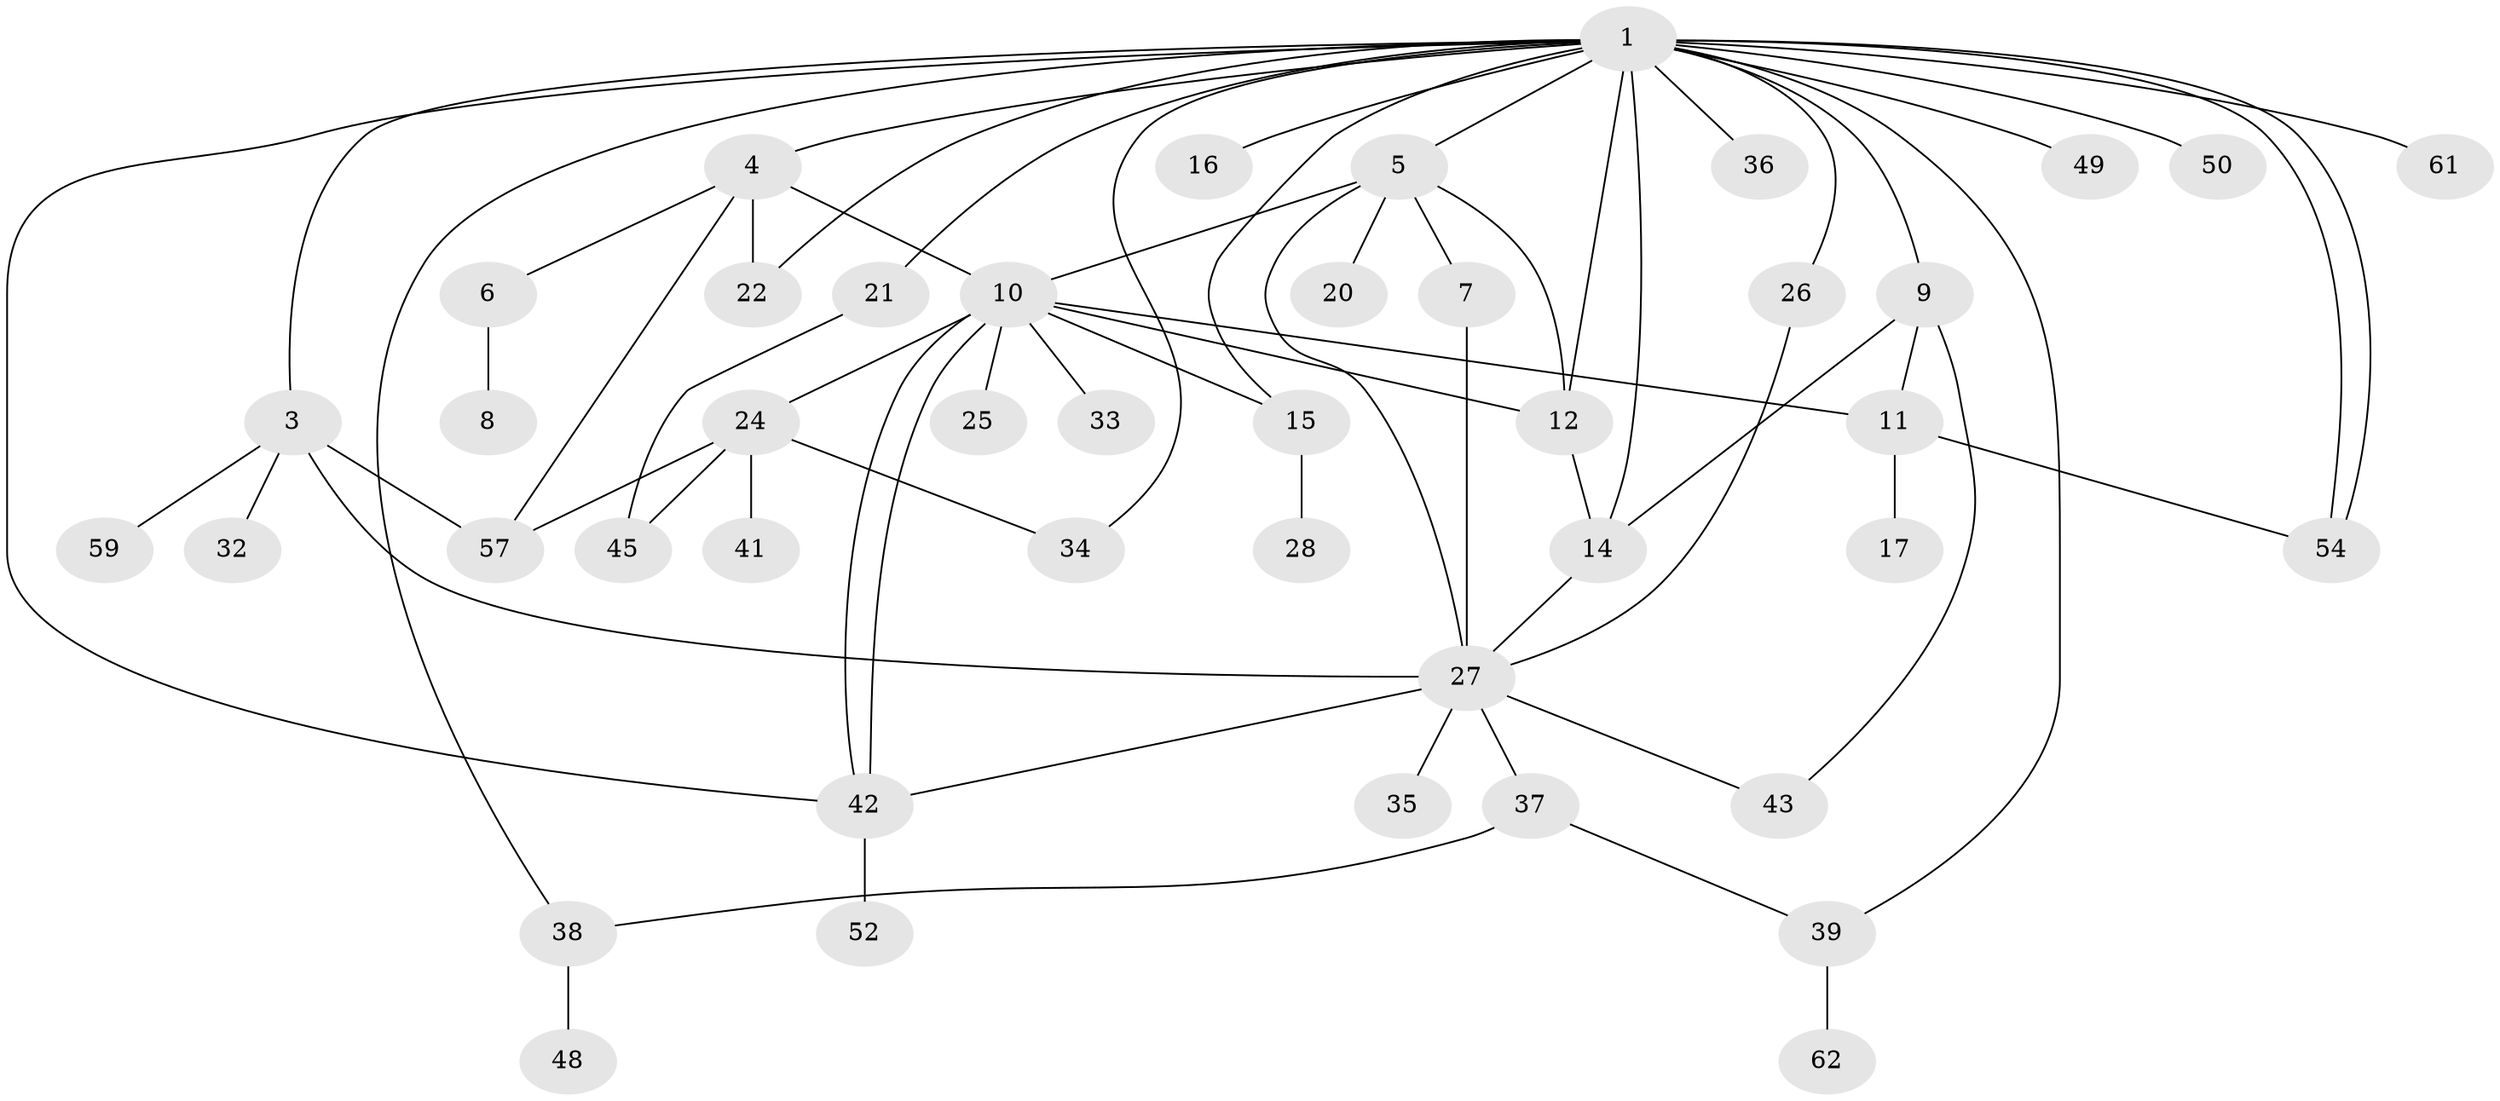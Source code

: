 // Generated by graph-tools (version 1.1) at 2025/23/03/03/25 07:23:50]
// undirected, 44 vertices, 67 edges
graph export_dot {
graph [start="1"]
  node [color=gray90,style=filled];
  1 [super="+2"];
  3 [super="+18"];
  4 [super="+47"];
  5 [super="+40"];
  6 [super="+23"];
  7;
  8;
  9 [super="+31"];
  10 [super="+13"];
  11 [super="+60"];
  12 [super="+56"];
  14 [super="+29"];
  15 [super="+19"];
  16;
  17;
  20;
  21;
  22 [super="+30"];
  24 [super="+53"];
  25;
  26;
  27 [super="+63"];
  28;
  32;
  33 [super="+46"];
  34 [super="+58"];
  35;
  36;
  37;
  38 [super="+44"];
  39;
  41;
  42;
  43 [super="+51"];
  45;
  48;
  49;
  50 [super="+55"];
  52;
  54;
  57;
  59;
  61;
  62;
  1 -- 3;
  1 -- 5;
  1 -- 9 [weight=2];
  1 -- 12;
  1 -- 14;
  1 -- 16;
  1 -- 21;
  1 -- 26;
  1 -- 36;
  1 -- 39;
  1 -- 54;
  1 -- 54;
  1 -- 61;
  1 -- 34;
  1 -- 4;
  1 -- 38;
  1 -- 42;
  1 -- 49;
  1 -- 50;
  1 -- 22;
  1 -- 15;
  3 -- 27;
  3 -- 32;
  3 -- 57;
  3 -- 59;
  4 -- 6;
  4 -- 10;
  4 -- 22;
  4 -- 57;
  5 -- 7;
  5 -- 10 [weight=2];
  5 -- 12;
  5 -- 20;
  5 -- 27;
  6 -- 8;
  7 -- 27;
  9 -- 11;
  9 -- 14;
  9 -- 43;
  10 -- 12;
  10 -- 24;
  10 -- 42;
  10 -- 42;
  10 -- 11;
  10 -- 33;
  10 -- 25;
  10 -- 15;
  11 -- 17;
  11 -- 54;
  12 -- 14;
  14 -- 27;
  15 -- 28;
  21 -- 45;
  24 -- 34;
  24 -- 41;
  24 -- 45;
  24 -- 57;
  26 -- 27;
  27 -- 35;
  27 -- 37;
  27 -- 42;
  27 -- 43;
  37 -- 38;
  37 -- 39;
  38 -- 48;
  39 -- 62;
  42 -- 52;
}
